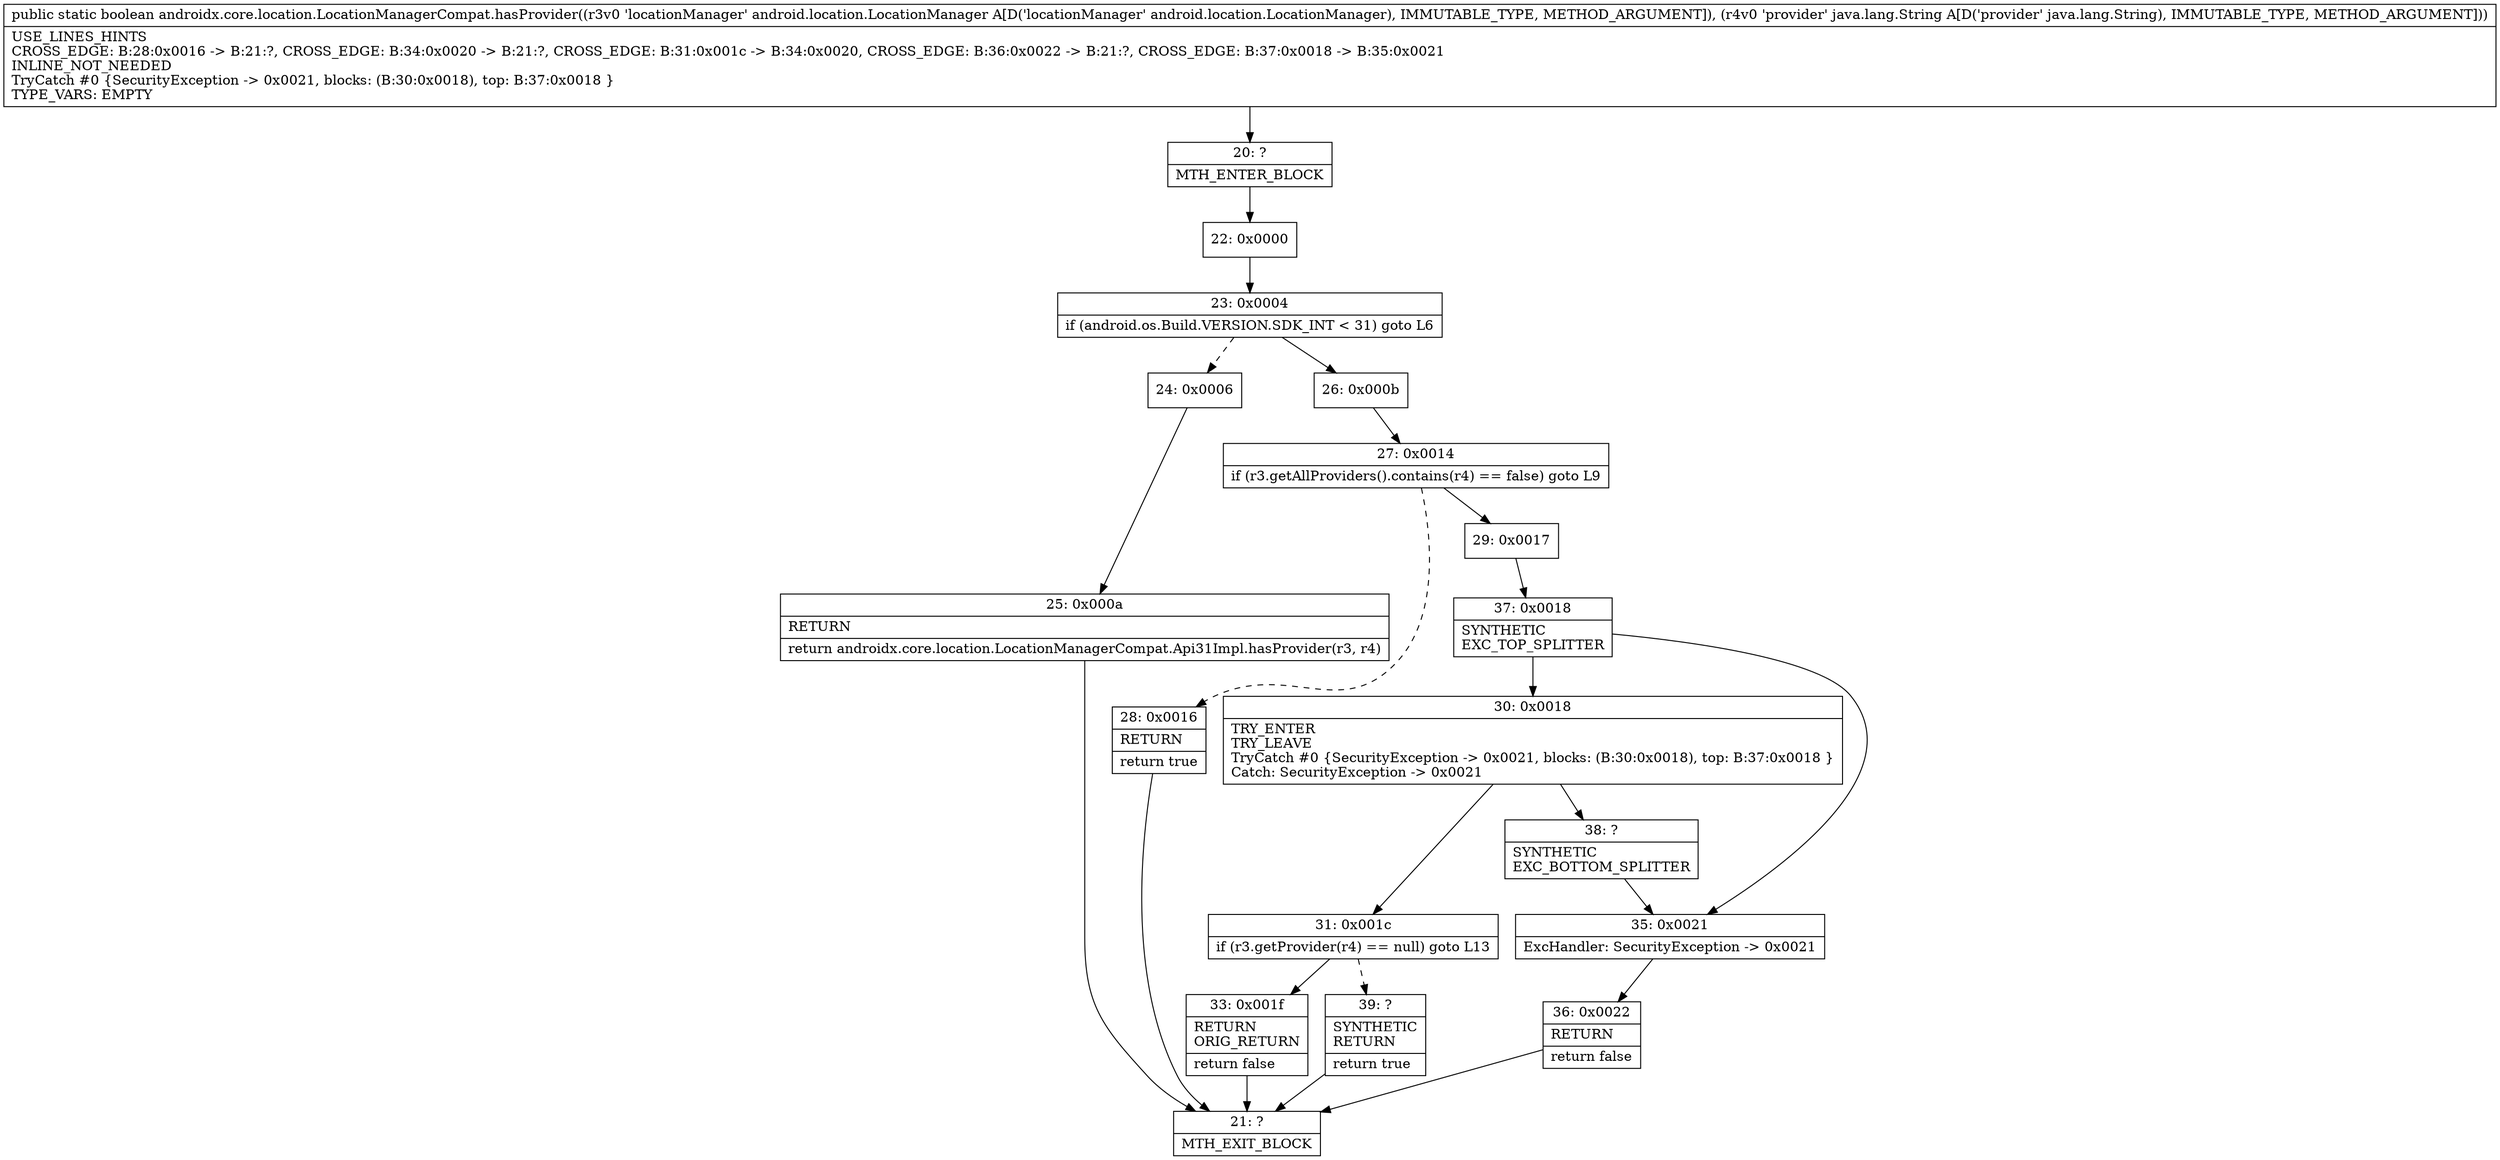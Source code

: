 digraph "CFG forandroidx.core.location.LocationManagerCompat.hasProvider(Landroid\/location\/LocationManager;Ljava\/lang\/String;)Z" {
Node_20 [shape=record,label="{20\:\ ?|MTH_ENTER_BLOCK\l}"];
Node_22 [shape=record,label="{22\:\ 0x0000}"];
Node_23 [shape=record,label="{23\:\ 0x0004|if (android.os.Build.VERSION.SDK_INT \< 31) goto L6\l}"];
Node_24 [shape=record,label="{24\:\ 0x0006}"];
Node_25 [shape=record,label="{25\:\ 0x000a|RETURN\l|return androidx.core.location.LocationManagerCompat.Api31Impl.hasProvider(r3, r4)\l}"];
Node_21 [shape=record,label="{21\:\ ?|MTH_EXIT_BLOCK\l}"];
Node_26 [shape=record,label="{26\:\ 0x000b}"];
Node_27 [shape=record,label="{27\:\ 0x0014|if (r3.getAllProviders().contains(r4) == false) goto L9\l}"];
Node_28 [shape=record,label="{28\:\ 0x0016|RETURN\l|return true\l}"];
Node_29 [shape=record,label="{29\:\ 0x0017}"];
Node_37 [shape=record,label="{37\:\ 0x0018|SYNTHETIC\lEXC_TOP_SPLITTER\l}"];
Node_30 [shape=record,label="{30\:\ 0x0018|TRY_ENTER\lTRY_LEAVE\lTryCatch #0 \{SecurityException \-\> 0x0021, blocks: (B:30:0x0018), top: B:37:0x0018 \}\lCatch: SecurityException \-\> 0x0021\l}"];
Node_31 [shape=record,label="{31\:\ 0x001c|if (r3.getProvider(r4) == null) goto L13\l}"];
Node_33 [shape=record,label="{33\:\ 0x001f|RETURN\lORIG_RETURN\l|return false\l}"];
Node_39 [shape=record,label="{39\:\ ?|SYNTHETIC\lRETURN\l|return true\l}"];
Node_38 [shape=record,label="{38\:\ ?|SYNTHETIC\lEXC_BOTTOM_SPLITTER\l}"];
Node_35 [shape=record,label="{35\:\ 0x0021|ExcHandler: SecurityException \-\> 0x0021\l}"];
Node_36 [shape=record,label="{36\:\ 0x0022|RETURN\l|return false\l}"];
MethodNode[shape=record,label="{public static boolean androidx.core.location.LocationManagerCompat.hasProvider((r3v0 'locationManager' android.location.LocationManager A[D('locationManager' android.location.LocationManager), IMMUTABLE_TYPE, METHOD_ARGUMENT]), (r4v0 'provider' java.lang.String A[D('provider' java.lang.String), IMMUTABLE_TYPE, METHOD_ARGUMENT]))  | USE_LINES_HINTS\lCROSS_EDGE: B:28:0x0016 \-\> B:21:?, CROSS_EDGE: B:34:0x0020 \-\> B:21:?, CROSS_EDGE: B:31:0x001c \-\> B:34:0x0020, CROSS_EDGE: B:36:0x0022 \-\> B:21:?, CROSS_EDGE: B:37:0x0018 \-\> B:35:0x0021\lINLINE_NOT_NEEDED\lTryCatch #0 \{SecurityException \-\> 0x0021, blocks: (B:30:0x0018), top: B:37:0x0018 \}\lTYPE_VARS: EMPTY\l}"];
MethodNode -> Node_20;Node_20 -> Node_22;
Node_22 -> Node_23;
Node_23 -> Node_24[style=dashed];
Node_23 -> Node_26;
Node_24 -> Node_25;
Node_25 -> Node_21;
Node_26 -> Node_27;
Node_27 -> Node_28[style=dashed];
Node_27 -> Node_29;
Node_28 -> Node_21;
Node_29 -> Node_37;
Node_37 -> Node_30;
Node_37 -> Node_35;
Node_30 -> Node_31;
Node_30 -> Node_38;
Node_31 -> Node_33;
Node_31 -> Node_39[style=dashed];
Node_33 -> Node_21;
Node_39 -> Node_21;
Node_38 -> Node_35;
Node_35 -> Node_36;
Node_36 -> Node_21;
}

